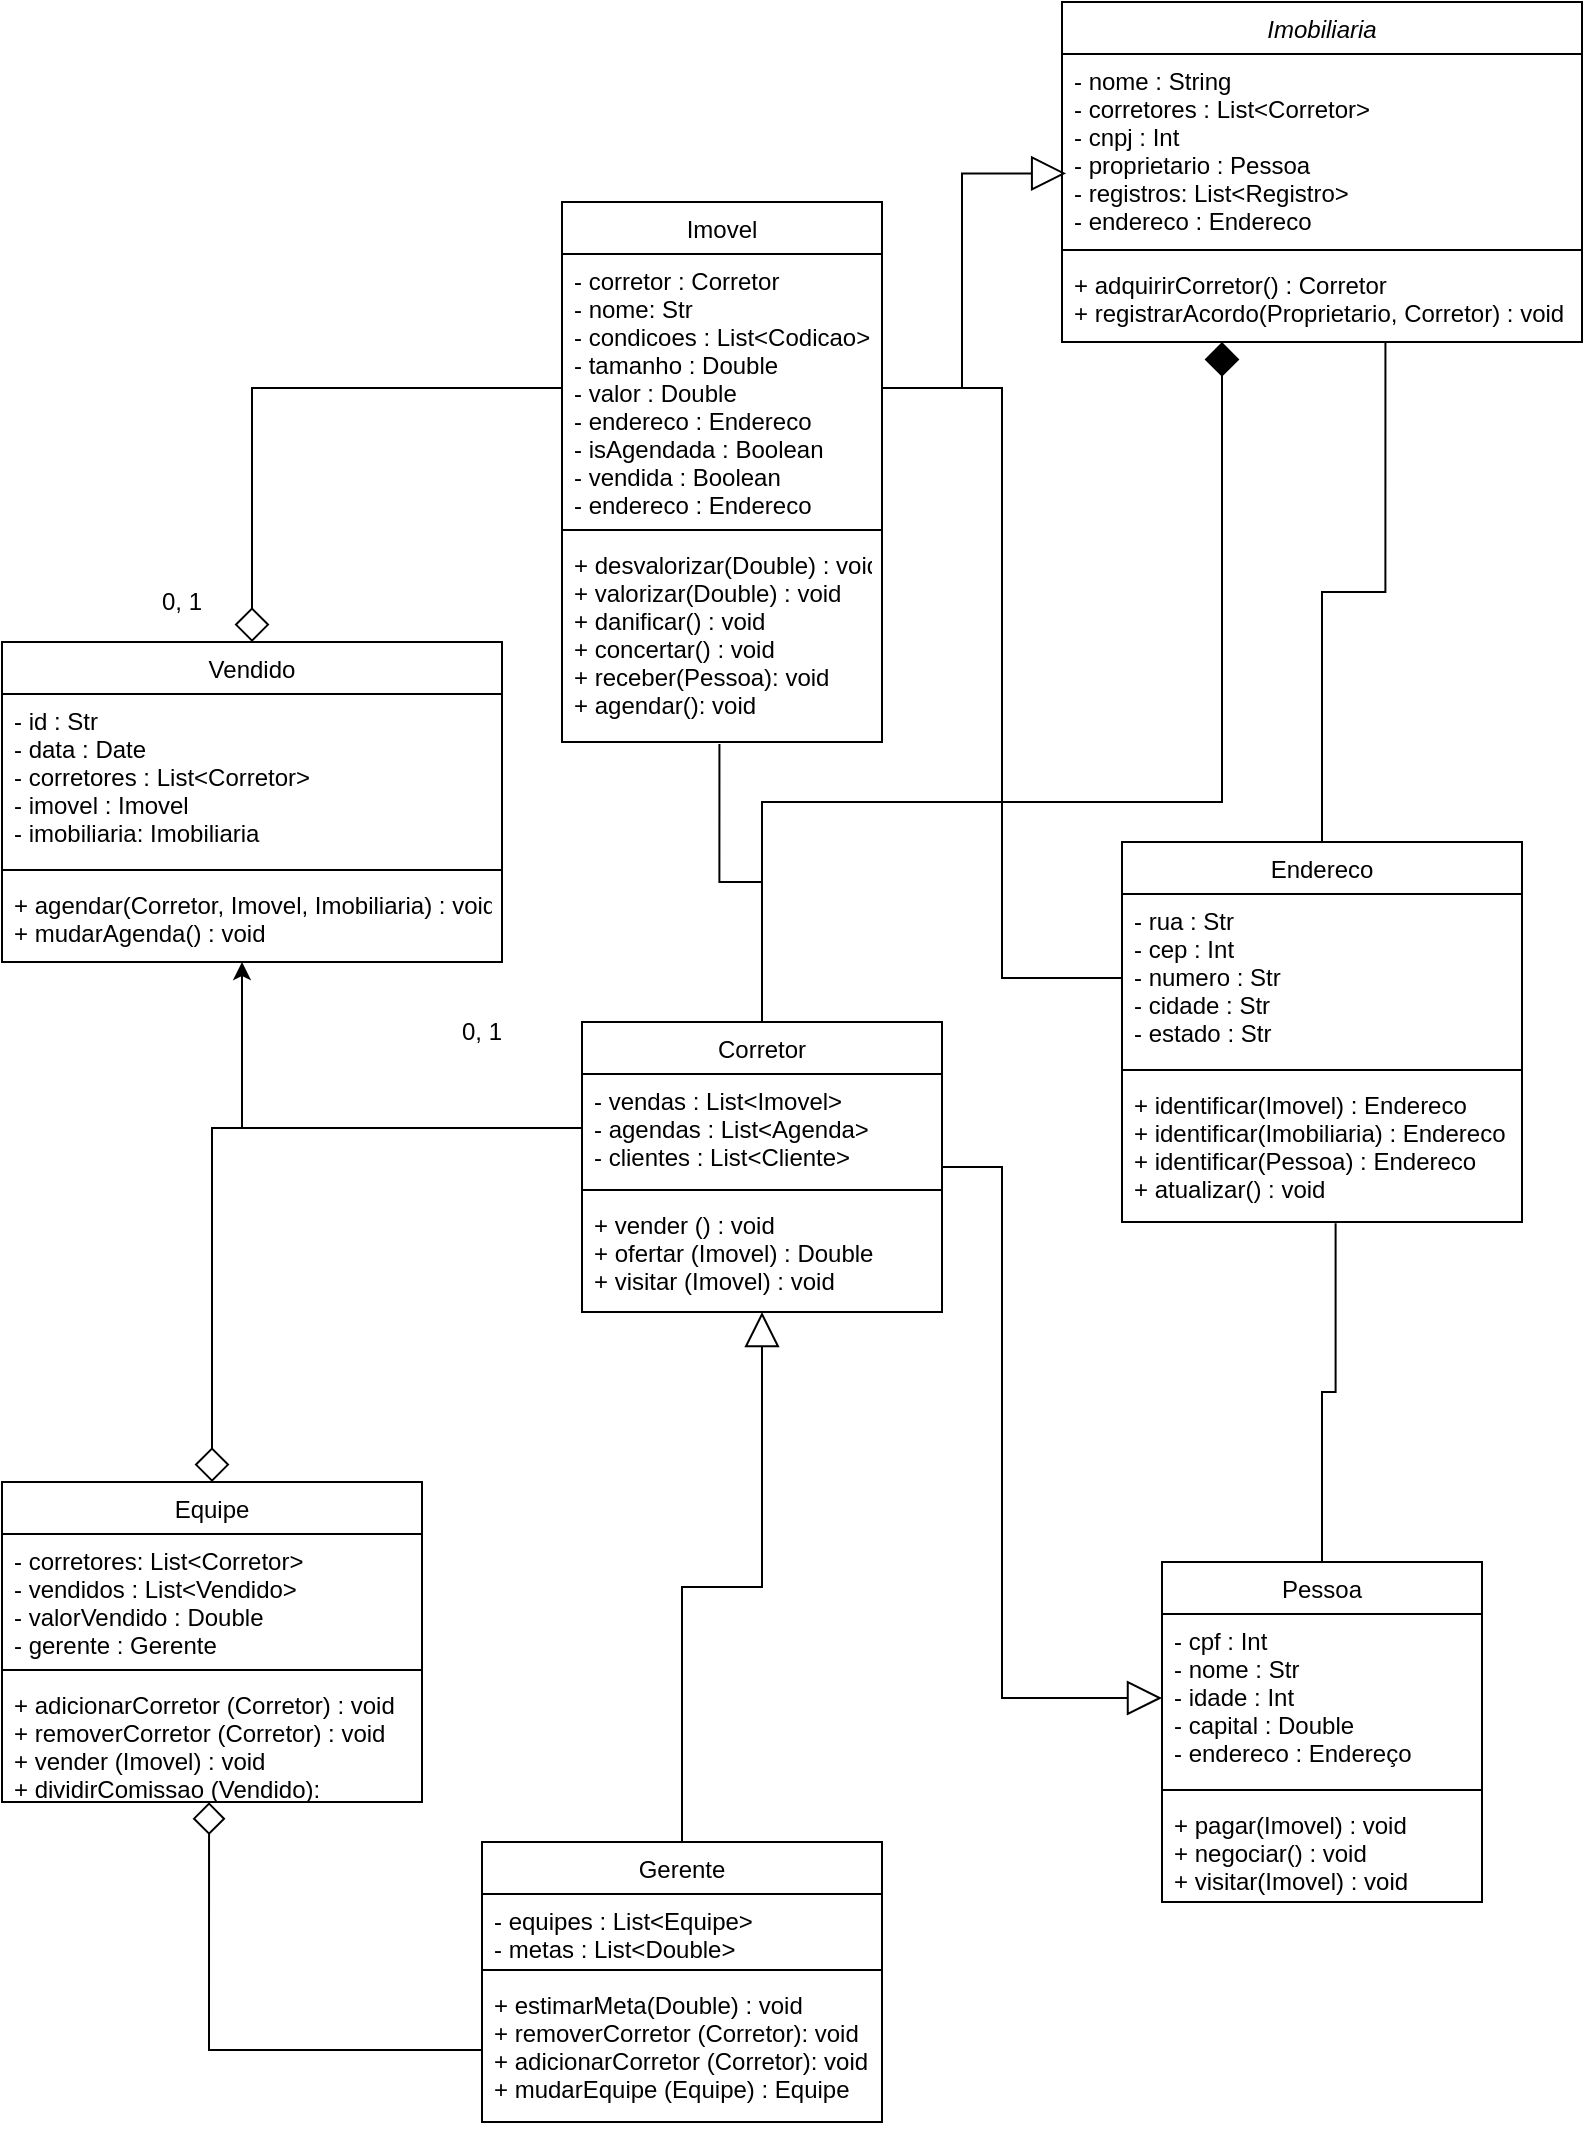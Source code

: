 <mxfile version="24.3.1" type="github">
  <diagram id="C5RBs43oDa-KdzZeNtuy" name="Page-1">
    <mxGraphModel dx="1187" dy="693" grid="1" gridSize="10" guides="1" tooltips="1" connect="1" arrows="1" fold="1" page="1" pageScale="1" pageWidth="827" pageHeight="1169" math="0" shadow="0">
      <root>
        <mxCell id="WIyWlLk6GJQsqaUBKTNV-0" />
        <mxCell id="WIyWlLk6GJQsqaUBKTNV-1" parent="WIyWlLk6GJQsqaUBKTNV-0" />
        <mxCell id="zkfFHV4jXpPFQw0GAbJ--0" value="Imobiliaria" style="swimlane;fontStyle=2;align=center;verticalAlign=top;childLayout=stackLayout;horizontal=1;startSize=26;horizontalStack=0;resizeParent=1;resizeLast=0;collapsible=1;marginBottom=0;rounded=0;shadow=0;strokeWidth=1;" parent="WIyWlLk6GJQsqaUBKTNV-1" vertex="1">
          <mxGeometry x="550" y="80" width="260" height="170" as="geometry">
            <mxRectangle x="230" y="140" width="160" height="26" as="alternateBounds" />
          </mxGeometry>
        </mxCell>
        <mxCell id="zkfFHV4jXpPFQw0GAbJ--1" value="- nome : String&#xa;- corretores : List&lt;Corretor&gt;&#xa;- cnpj : Int&#xa;- proprietario : Pessoa&#xa;- registros: List&lt;Registro&gt;&#xa;- endereco : Endereco" style="text;align=left;verticalAlign=top;spacingLeft=4;spacingRight=4;overflow=hidden;rotatable=0;points=[[0,0.5],[1,0.5]];portConstraint=eastwest;" parent="zkfFHV4jXpPFQw0GAbJ--0" vertex="1">
          <mxGeometry y="26" width="260" height="94" as="geometry" />
        </mxCell>
        <mxCell id="zkfFHV4jXpPFQw0GAbJ--4" value="" style="line;html=1;strokeWidth=1;align=left;verticalAlign=middle;spacingTop=-1;spacingLeft=3;spacingRight=3;rotatable=0;labelPosition=right;points=[];portConstraint=eastwest;" parent="zkfFHV4jXpPFQw0GAbJ--0" vertex="1">
          <mxGeometry y="120" width="260" height="8" as="geometry" />
        </mxCell>
        <mxCell id="zkfFHV4jXpPFQw0GAbJ--5" value="+ adquirirCorretor() : Corretor&#xa;+ registrarAcordo(Proprietario, Corretor) : void&#xa;" style="text;align=left;verticalAlign=top;spacingLeft=4;spacingRight=4;overflow=hidden;rotatable=0;points=[[0,0.5],[1,0.5]];portConstraint=eastwest;" parent="zkfFHV4jXpPFQw0GAbJ--0" vertex="1">
          <mxGeometry y="128" width="260" height="42" as="geometry" />
        </mxCell>
        <mxCell id="zkfFHV4jXpPFQw0GAbJ--6" value="Imovel" style="swimlane;fontStyle=0;align=center;verticalAlign=top;childLayout=stackLayout;horizontal=1;startSize=26;horizontalStack=0;resizeParent=1;resizeLast=0;collapsible=1;marginBottom=0;rounded=0;shadow=0;strokeWidth=1;" parent="WIyWlLk6GJQsqaUBKTNV-1" vertex="1">
          <mxGeometry x="300" y="180" width="160" height="270" as="geometry">
            <mxRectangle x="130" y="380" width="160" height="26" as="alternateBounds" />
          </mxGeometry>
        </mxCell>
        <mxCell id="zkfFHV4jXpPFQw0GAbJ--7" value="- corretor : Corretor&#xa;- nome: Str&#xa;- condicoes : List&lt;Codicao&gt;&#xa;- tamanho : Double&#xa;- valor : Double&#xa;- endereco : Endereco&#xa;- isAgendada : Boolean&#xa;- vendida : Boolean&#xa;- endereco : Endereco" style="text;align=left;verticalAlign=top;spacingLeft=4;spacingRight=4;overflow=hidden;rotatable=0;points=[[0,0.5],[1,0.5]];portConstraint=eastwest;" parent="zkfFHV4jXpPFQw0GAbJ--6" vertex="1">
          <mxGeometry y="26" width="160" height="134" as="geometry" />
        </mxCell>
        <mxCell id="zkfFHV4jXpPFQw0GAbJ--9" value="" style="line;html=1;strokeWidth=1;align=left;verticalAlign=middle;spacingTop=-1;spacingLeft=3;spacingRight=3;rotatable=0;labelPosition=right;points=[];portConstraint=eastwest;" parent="zkfFHV4jXpPFQw0GAbJ--6" vertex="1">
          <mxGeometry y="160" width="160" height="8" as="geometry" />
        </mxCell>
        <mxCell id="zkfFHV4jXpPFQw0GAbJ--11" value="+ desvalorizar(Double) : void&#xa;+ valorizar(Double) : void&#xa;+ danificar() : void&#xa;+ concertar() : void&#xa;+ receber(Pessoa): void&#xa;+ agendar(): void" style="text;align=left;verticalAlign=top;spacingLeft=4;spacingRight=4;overflow=hidden;rotatable=0;points=[[0,0.5],[1,0.5]];portConstraint=eastwest;" parent="zkfFHV4jXpPFQw0GAbJ--6" vertex="1">
          <mxGeometry y="168" width="160" height="102" as="geometry" />
        </mxCell>
        <mxCell id="CCJytgPnTvxZq_mz_sw2-0" style="edgeStyle=orthogonalEdgeStyle;rounded=0;orthogonalLoop=1;jettySize=auto;html=1;entryX=0.534;entryY=1.008;entryDx=0;entryDy=0;entryPerimeter=0;endArrow=none;endFill=0;" edge="1" parent="WIyWlLk6GJQsqaUBKTNV-1" source="zkfFHV4jXpPFQw0GAbJ--13" target="zkfFHV4jXpPFQw0GAbJ--24">
          <mxGeometry relative="1" as="geometry">
            <mxPoint x="720" y="530" as="targetPoint" />
          </mxGeometry>
        </mxCell>
        <mxCell id="zkfFHV4jXpPFQw0GAbJ--13" value="Pessoa" style="swimlane;fontStyle=0;align=center;verticalAlign=top;childLayout=stackLayout;horizontal=1;startSize=26;horizontalStack=0;resizeParent=1;resizeLast=0;collapsible=1;marginBottom=0;rounded=0;shadow=0;strokeWidth=1;" parent="WIyWlLk6GJQsqaUBKTNV-1" vertex="1">
          <mxGeometry x="600" y="860" width="160" height="170" as="geometry">
            <mxRectangle x="340" y="380" width="170" height="26" as="alternateBounds" />
          </mxGeometry>
        </mxCell>
        <mxCell id="zkfFHV4jXpPFQw0GAbJ--14" value="- cpf : Int&#xa;- nome : Str&#xa;- idade : Int&#xa;- capital : Double&#xa;- endereco : Endereço" style="text;align=left;verticalAlign=top;spacingLeft=4;spacingRight=4;overflow=hidden;rotatable=0;points=[[0,0.5],[1,0.5]];portConstraint=eastwest;" parent="zkfFHV4jXpPFQw0GAbJ--13" vertex="1">
          <mxGeometry y="26" width="160" height="84" as="geometry" />
        </mxCell>
        <mxCell id="zkfFHV4jXpPFQw0GAbJ--15" value="" style="line;html=1;strokeWidth=1;align=left;verticalAlign=middle;spacingTop=-1;spacingLeft=3;spacingRight=3;rotatable=0;labelPosition=right;points=[];portConstraint=eastwest;" parent="zkfFHV4jXpPFQw0GAbJ--13" vertex="1">
          <mxGeometry y="110" width="160" height="8" as="geometry" />
        </mxCell>
        <mxCell id="b0Zt6GLKjk-ooggkIDRh-5" value="+ pagar(Imovel) : void&#xa;+ negociar() : void&#xa;+ visitar(Imovel) : void&#xa;" style="text;align=left;verticalAlign=top;spacingLeft=4;spacingRight=4;overflow=hidden;rotatable=0;points=[[0,0.5],[1,0.5]];portConstraint=eastwest;" parent="zkfFHV4jXpPFQw0GAbJ--13" vertex="1">
          <mxGeometry y="118" width="160" height="52" as="geometry" />
        </mxCell>
        <mxCell id="zkfFHV4jXpPFQw0GAbJ--17" value="Endereco" style="swimlane;fontStyle=0;align=center;verticalAlign=top;childLayout=stackLayout;horizontal=1;startSize=26;horizontalStack=0;resizeParent=1;resizeLast=0;collapsible=1;marginBottom=0;rounded=0;shadow=0;strokeWidth=1;" parent="WIyWlLk6GJQsqaUBKTNV-1" vertex="1">
          <mxGeometry x="580" y="500" width="200" height="190" as="geometry">
            <mxRectangle x="550" y="140" width="160" height="26" as="alternateBounds" />
          </mxGeometry>
        </mxCell>
        <mxCell id="zkfFHV4jXpPFQw0GAbJ--18" value="- rua : Str&#xa;- cep : Int&#xa;- numero : Str&#xa;- cidade : Str&#xa;- estado : Str" style="text;align=left;verticalAlign=top;spacingLeft=4;spacingRight=4;overflow=hidden;rotatable=0;points=[[0,0.5],[1,0.5]];portConstraint=eastwest;" parent="zkfFHV4jXpPFQw0GAbJ--17" vertex="1">
          <mxGeometry y="26" width="200" height="84" as="geometry" />
        </mxCell>
        <mxCell id="zkfFHV4jXpPFQw0GAbJ--23" value="" style="line;html=1;strokeWidth=1;align=left;verticalAlign=middle;spacingTop=-1;spacingLeft=3;spacingRight=3;rotatable=0;labelPosition=right;points=[];portConstraint=eastwest;" parent="zkfFHV4jXpPFQw0GAbJ--17" vertex="1">
          <mxGeometry y="110" width="200" height="8" as="geometry" />
        </mxCell>
        <mxCell id="zkfFHV4jXpPFQw0GAbJ--24" value="+ identificar(Imovel) : Endereco&#xa;+ identificar(Imobiliaria) : Endereco&#xa;+ identificar(Pessoa) : Endereco&#xa;+ atualizar() : void" style="text;align=left;verticalAlign=top;spacingLeft=4;spacingRight=4;overflow=hidden;rotatable=0;points=[[0,0.5],[1,0.5]];portConstraint=eastwest;" parent="zkfFHV4jXpPFQw0GAbJ--17" vertex="1">
          <mxGeometry y="118" width="200" height="72" as="geometry" />
        </mxCell>
        <mxCell id="b0Zt6GLKjk-ooggkIDRh-6" value="Corretor" style="swimlane;fontStyle=0;align=center;verticalAlign=top;childLayout=stackLayout;horizontal=1;startSize=26;horizontalStack=0;resizeParent=1;resizeLast=0;collapsible=1;marginBottom=0;rounded=0;shadow=0;strokeWidth=1;" parent="WIyWlLk6GJQsqaUBKTNV-1" vertex="1">
          <mxGeometry x="310" y="590" width="180" height="145" as="geometry">
            <mxRectangle x="340" y="380" width="170" height="26" as="alternateBounds" />
          </mxGeometry>
        </mxCell>
        <mxCell id="b0Zt6GLKjk-ooggkIDRh-7" value="- vendas : List&lt;Imovel&gt;&#xa;- agendas : List&lt;Agenda&gt; &#xa;- clientes : List&lt;Cliente&gt;&#xa;" style="text;align=left;verticalAlign=top;spacingLeft=4;spacingRight=4;overflow=hidden;rotatable=0;points=[[0,0.5],[1,0.5]];portConstraint=eastwest;" parent="b0Zt6GLKjk-ooggkIDRh-6" vertex="1">
          <mxGeometry y="26" width="180" height="54" as="geometry" />
        </mxCell>
        <mxCell id="b0Zt6GLKjk-ooggkIDRh-8" value="" style="line;html=1;strokeWidth=1;align=left;verticalAlign=middle;spacingTop=-1;spacingLeft=3;spacingRight=3;rotatable=0;labelPosition=right;points=[];portConstraint=eastwest;" parent="b0Zt6GLKjk-ooggkIDRh-6" vertex="1">
          <mxGeometry y="80" width="180" height="8" as="geometry" />
        </mxCell>
        <mxCell id="b0Zt6GLKjk-ooggkIDRh-9" value="+ vender () : void&#xa;+ ofertar (Imovel) : Double&#xa;+ visitar (Imovel) : void&#xa;" style="text;align=left;verticalAlign=top;spacingLeft=4;spacingRight=4;overflow=hidden;rotatable=0;points=[[0,0.5],[1,0.5]];portConstraint=eastwest;" parent="b0Zt6GLKjk-ooggkIDRh-6" vertex="1">
          <mxGeometry y="88" width="180" height="52" as="geometry" />
        </mxCell>
        <mxCell id="b0Zt6GLKjk-ooggkIDRh-10" value="Vendido" style="swimlane;fontStyle=0;align=center;verticalAlign=top;childLayout=stackLayout;horizontal=1;startSize=26;horizontalStack=0;resizeParent=1;resizeLast=0;collapsible=1;marginBottom=0;rounded=0;shadow=0;strokeWidth=1;" parent="WIyWlLk6GJQsqaUBKTNV-1" vertex="1">
          <mxGeometry x="20" y="400" width="250" height="160" as="geometry">
            <mxRectangle x="130" y="380" width="160" height="26" as="alternateBounds" />
          </mxGeometry>
        </mxCell>
        <mxCell id="b0Zt6GLKjk-ooggkIDRh-11" value="- id : Str&#xa;- data : Date&#xa;- corretores : List&lt;Corretor&gt;&#xa;- imovel : Imovel&#xa;- imobiliaria: Imobiliaria" style="text;align=left;verticalAlign=top;spacingLeft=4;spacingRight=4;overflow=hidden;rotatable=0;points=[[0,0.5],[1,0.5]];portConstraint=eastwest;" parent="b0Zt6GLKjk-ooggkIDRh-10" vertex="1">
          <mxGeometry y="26" width="250" height="84" as="geometry" />
        </mxCell>
        <mxCell id="b0Zt6GLKjk-ooggkIDRh-12" value="" style="line;html=1;strokeWidth=1;align=left;verticalAlign=middle;spacingTop=-1;spacingLeft=3;spacingRight=3;rotatable=0;labelPosition=right;points=[];portConstraint=eastwest;" parent="b0Zt6GLKjk-ooggkIDRh-10" vertex="1">
          <mxGeometry y="110" width="250" height="8" as="geometry" />
        </mxCell>
        <mxCell id="b0Zt6GLKjk-ooggkIDRh-13" value="+ agendar(Corretor, Imovel, Imobiliaria) : void&#xa;+ mudarAgenda() : void" style="text;align=left;verticalAlign=top;spacingLeft=4;spacingRight=4;overflow=hidden;rotatable=0;points=[[0,0.5],[1,0.5]];portConstraint=eastwest;" parent="b0Zt6GLKjk-ooggkIDRh-10" vertex="1">
          <mxGeometry y="118" width="250" height="42" as="geometry" />
        </mxCell>
        <mxCell id="b0Zt6GLKjk-ooggkIDRh-23" style="edgeStyle=orthogonalEdgeStyle;rounded=0;orthogonalLoop=1;jettySize=auto;html=1;entryX=0.5;entryY=1;entryDx=0;entryDy=0;endArrow=block;endFill=0;endSize=15;" parent="WIyWlLk6GJQsqaUBKTNV-1" source="b0Zt6GLKjk-ooggkIDRh-18" target="b0Zt6GLKjk-ooggkIDRh-6" edge="1">
          <mxGeometry relative="1" as="geometry" />
        </mxCell>
        <mxCell id="b0Zt6GLKjk-ooggkIDRh-18" value="Gerente" style="swimlane;fontStyle=0;align=center;verticalAlign=top;childLayout=stackLayout;horizontal=1;startSize=26;horizontalStack=0;resizeParent=1;resizeLast=0;collapsible=1;marginBottom=0;rounded=0;shadow=0;strokeWidth=1;" parent="WIyWlLk6GJQsqaUBKTNV-1" vertex="1">
          <mxGeometry x="260" y="1000" width="200" height="140" as="geometry">
            <mxRectangle x="340" y="380" width="170" height="26" as="alternateBounds" />
          </mxGeometry>
        </mxCell>
        <mxCell id="b0Zt6GLKjk-ooggkIDRh-19" value="- equipes : List&lt;Equipe&gt;&#xa;- metas : List&lt;Double&gt; &#xa;" style="text;align=left;verticalAlign=top;spacingLeft=4;spacingRight=4;overflow=hidden;rotatable=0;points=[[0,0.5],[1,0.5]];portConstraint=eastwest;" parent="b0Zt6GLKjk-ooggkIDRh-18" vertex="1">
          <mxGeometry y="26" width="200" height="34" as="geometry" />
        </mxCell>
        <mxCell id="b0Zt6GLKjk-ooggkIDRh-20" value="" style="line;html=1;strokeWidth=1;align=left;verticalAlign=middle;spacingTop=-1;spacingLeft=3;spacingRight=3;rotatable=0;labelPosition=right;points=[];portConstraint=eastwest;" parent="b0Zt6GLKjk-ooggkIDRh-18" vertex="1">
          <mxGeometry y="60" width="200" height="8" as="geometry" />
        </mxCell>
        <mxCell id="b0Zt6GLKjk-ooggkIDRh-21" value="+ estimarMeta(Double) : void&#xa;+ removerCorretor (Corretor): void&#xa;+ adicionarCorretor (Corretor): void&#xa;+ mudarEquipe (Equipe) : Equipe" style="text;align=left;verticalAlign=top;spacingLeft=4;spacingRight=4;overflow=hidden;rotatable=0;points=[[0,0.5],[1,0.5]];portConstraint=eastwest;" parent="b0Zt6GLKjk-ooggkIDRh-18" vertex="1">
          <mxGeometry y="68" width="200" height="72" as="geometry" />
        </mxCell>
        <mxCell id="b0Zt6GLKjk-ooggkIDRh-22" style="edgeStyle=orthogonalEdgeStyle;rounded=0;orthogonalLoop=1;jettySize=auto;html=1;entryX=0;entryY=0.5;entryDx=0;entryDy=0;endArrow=block;endFill=0;endSize=15;" parent="WIyWlLk6GJQsqaUBKTNV-1" source="b0Zt6GLKjk-ooggkIDRh-6" target="zkfFHV4jXpPFQw0GAbJ--14" edge="1">
          <mxGeometry relative="1" as="geometry">
            <Array as="points">
              <mxPoint x="520" y="663" />
              <mxPoint x="520" y="928" />
            </Array>
          </mxGeometry>
        </mxCell>
        <mxCell id="b0Zt6GLKjk-ooggkIDRh-24" value="Equipe" style="swimlane;fontStyle=0;align=center;verticalAlign=top;childLayout=stackLayout;horizontal=1;startSize=26;horizontalStack=0;resizeParent=1;resizeLast=0;collapsible=1;marginBottom=0;rounded=0;shadow=0;strokeWidth=1;" parent="WIyWlLk6GJQsqaUBKTNV-1" vertex="1">
          <mxGeometry x="20" y="820" width="210" height="160" as="geometry">
            <mxRectangle x="340" y="380" width="170" height="26" as="alternateBounds" />
          </mxGeometry>
        </mxCell>
        <mxCell id="b0Zt6GLKjk-ooggkIDRh-25" value="- corretores: List&lt;Corretor&gt;&#xa;- vendidos : List&lt;Vendido&gt; &#xa;- valorVendido : Double&#xa;- gerente : Gerente&#xa;" style="text;align=left;verticalAlign=top;spacingLeft=4;spacingRight=4;overflow=hidden;rotatable=0;points=[[0,0.5],[1,0.5]];portConstraint=eastwest;" parent="b0Zt6GLKjk-ooggkIDRh-24" vertex="1">
          <mxGeometry y="26" width="210" height="64" as="geometry" />
        </mxCell>
        <mxCell id="b0Zt6GLKjk-ooggkIDRh-26" value="" style="line;html=1;strokeWidth=1;align=left;verticalAlign=middle;spacingTop=-1;spacingLeft=3;spacingRight=3;rotatable=0;labelPosition=right;points=[];portConstraint=eastwest;" parent="b0Zt6GLKjk-ooggkIDRh-24" vertex="1">
          <mxGeometry y="90" width="210" height="8" as="geometry" />
        </mxCell>
        <mxCell id="b0Zt6GLKjk-ooggkIDRh-27" value="+ adicionarCorretor (Corretor) : void&#xa;+ removerCorretor (Corretor) : void&#xa;+ vender (Imovel) : void&#xa;+ dividirComissao (Vendido): " style="text;align=left;verticalAlign=top;spacingLeft=4;spacingRight=4;overflow=hidden;rotatable=0;points=[[0,0.5],[1,0.5]];portConstraint=eastwest;" parent="b0Zt6GLKjk-ooggkIDRh-24" vertex="1">
          <mxGeometry y="98" width="210" height="62" as="geometry" />
        </mxCell>
        <mxCell id="b0Zt6GLKjk-ooggkIDRh-28" style="edgeStyle=orthogonalEdgeStyle;rounded=0;orthogonalLoop=1;jettySize=auto;html=1;entryX=0.493;entryY=1.002;entryDx=0;entryDy=0;entryPerimeter=0;endArrow=diamond;endFill=0;endSize=14;" parent="WIyWlLk6GJQsqaUBKTNV-1" source="b0Zt6GLKjk-ooggkIDRh-21" target="b0Zt6GLKjk-ooggkIDRh-27" edge="1">
          <mxGeometry relative="1" as="geometry" />
        </mxCell>
        <mxCell id="b0Zt6GLKjk-ooggkIDRh-29" style="edgeStyle=orthogonalEdgeStyle;rounded=0;orthogonalLoop=1;jettySize=auto;html=1;endArrow=diamond;endFill=0;endSize=15;" parent="WIyWlLk6GJQsqaUBKTNV-1" source="b0Zt6GLKjk-ooggkIDRh-7" target="b0Zt6GLKjk-ooggkIDRh-24" edge="1">
          <mxGeometry relative="1" as="geometry" />
        </mxCell>
        <mxCell id="CCJytgPnTvxZq_mz_sw2-1" style="edgeStyle=orthogonalEdgeStyle;rounded=0;orthogonalLoop=1;jettySize=auto;html=1;endArrow=diamond;endFill=1;endSize=15;" edge="1" parent="WIyWlLk6GJQsqaUBKTNV-1" target="zkfFHV4jXpPFQw0GAbJ--5">
          <mxGeometry relative="1" as="geometry">
            <mxPoint x="400" y="590" as="sourcePoint" />
            <Array as="points">
              <mxPoint x="400" y="480" />
              <mxPoint x="630" y="480" />
            </Array>
          </mxGeometry>
        </mxCell>
        <mxCell id="CCJytgPnTvxZq_mz_sw2-2" style="edgeStyle=orthogonalEdgeStyle;rounded=0;orthogonalLoop=1;jettySize=auto;html=1;entryX=0.492;entryY=1.01;entryDx=0;entryDy=0;entryPerimeter=0;endArrow=none;endFill=0;" edge="1" parent="WIyWlLk6GJQsqaUBKTNV-1" source="b0Zt6GLKjk-ooggkIDRh-6" target="zkfFHV4jXpPFQw0GAbJ--11">
          <mxGeometry relative="1" as="geometry" />
        </mxCell>
        <mxCell id="CCJytgPnTvxZq_mz_sw2-4" style="edgeStyle=orthogonalEdgeStyle;rounded=0;orthogonalLoop=1;jettySize=auto;html=1;entryX=0.622;entryY=1.01;entryDx=0;entryDy=0;entryPerimeter=0;endArrow=none;endFill=0;" edge="1" parent="WIyWlLk6GJQsqaUBKTNV-1" source="zkfFHV4jXpPFQw0GAbJ--17" target="zkfFHV4jXpPFQw0GAbJ--5">
          <mxGeometry relative="1" as="geometry" />
        </mxCell>
        <mxCell id="CCJytgPnTvxZq_mz_sw2-6" style="edgeStyle=orthogonalEdgeStyle;rounded=0;orthogonalLoop=1;jettySize=auto;html=1;entryX=0.008;entryY=0.635;entryDx=0;entryDy=0;entryPerimeter=0;endArrow=block;endFill=0;endSize=15;" edge="1" parent="WIyWlLk6GJQsqaUBKTNV-1" source="zkfFHV4jXpPFQw0GAbJ--7" target="zkfFHV4jXpPFQw0GAbJ--1">
          <mxGeometry relative="1" as="geometry" />
        </mxCell>
        <mxCell id="CCJytgPnTvxZq_mz_sw2-7" style="edgeStyle=orthogonalEdgeStyle;rounded=0;orthogonalLoop=1;jettySize=auto;html=1;endArrow=none;endFill=0;" edge="1" parent="WIyWlLk6GJQsqaUBKTNV-1" source="zkfFHV4jXpPFQw0GAbJ--7" target="zkfFHV4jXpPFQw0GAbJ--18">
          <mxGeometry relative="1" as="geometry" />
        </mxCell>
        <mxCell id="CCJytgPnTvxZq_mz_sw2-8" style="edgeStyle=orthogonalEdgeStyle;rounded=0;orthogonalLoop=1;jettySize=auto;html=1;entryX=0.5;entryY=0;entryDx=0;entryDy=0;endArrow=diamond;endFill=0;endSize=15;" edge="1" parent="WIyWlLk6GJQsqaUBKTNV-1" source="zkfFHV4jXpPFQw0GAbJ--7" target="b0Zt6GLKjk-ooggkIDRh-10">
          <mxGeometry relative="1" as="geometry" />
        </mxCell>
        <mxCell id="CCJytgPnTvxZq_mz_sw2-9" value="0, 1" style="text;html=1;align=center;verticalAlign=middle;whiteSpace=wrap;rounded=0;" vertex="1" parent="WIyWlLk6GJQsqaUBKTNV-1">
          <mxGeometry x="90" y="370" width="40" height="20" as="geometry" />
        </mxCell>
        <mxCell id="CCJytgPnTvxZq_mz_sw2-10" value="0, 1" style="text;html=1;align=center;verticalAlign=middle;whiteSpace=wrap;rounded=0;" vertex="1" parent="WIyWlLk6GJQsqaUBKTNV-1">
          <mxGeometry x="240" y="585" width="40" height="20" as="geometry" />
        </mxCell>
        <mxCell id="CCJytgPnTvxZq_mz_sw2-11" style="edgeStyle=orthogonalEdgeStyle;rounded=0;orthogonalLoop=1;jettySize=auto;html=1;entryX=0.48;entryY=1;entryDx=0;entryDy=0;entryPerimeter=0;" edge="1" parent="WIyWlLk6GJQsqaUBKTNV-1" source="b0Zt6GLKjk-ooggkIDRh-7" target="b0Zt6GLKjk-ooggkIDRh-13">
          <mxGeometry relative="1" as="geometry" />
        </mxCell>
      </root>
    </mxGraphModel>
  </diagram>
</mxfile>
